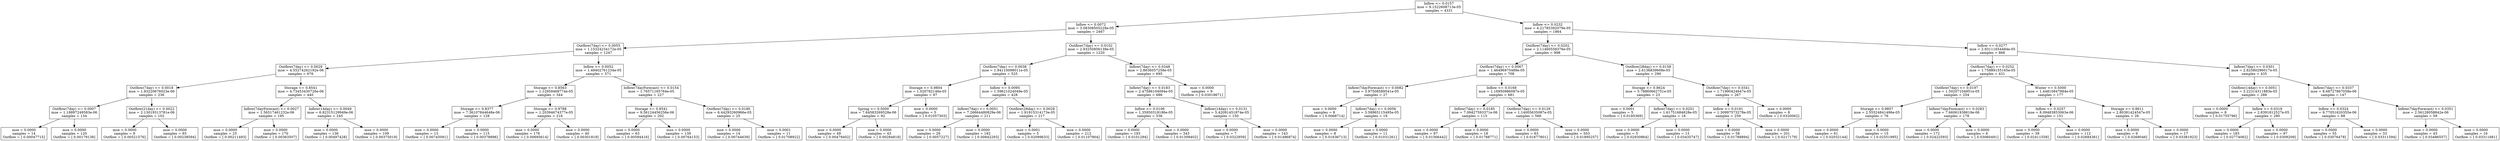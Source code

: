 digraph Tree {
0 [label="Inflow <= 0.0157\nmse = 9.1522608713e-05\nsamples = 4331", shape="box"] ;
1 [label="Inflow <= 0.0072\nmse = 3.08308505228e-05\nsamples = 2467", shape="box"] ;
0 -> 1 ;
2 [label="Outflow(7day) <= 0.0055\nmse = 1.15324234172e-05\nsamples = 1247", shape="box"] ;
1 -> 2 ;
3 [label="Outflow(7day) <= 0.0029\nmse = 4.55274262192e-06\nsamples = 676", shape="box"] ;
2 -> 3 ;
4 [label="Outflow(7day) <= 0.0018\nmse = 1.83220676023e-06\nsamples = 236", shape="box"] ;
3 -> 4 ;
5 [label="Outflow(7day) <= 0.0007\nmse = 1.18897249583e-06\nsamples = 134", shape="box"] ;
4 -> 5 ;
6 [label="mse = 0.0000\nsamples = 14\nOutflow = [ 0.00047715]", shape="box"] ;
5 -> 6 ;
7 [label="mse = 0.0000\nsamples = 120\nOutflow = [ 0.00179138]", shape="box"] ;
5 -> 7 ;
8 [label="Outflow(21day) <= 0.0022\nmse = 2.13019313781e-06\nsamples = 102", shape="box"] ;
4 -> 8 ;
9 [label="mse = 0.0000\nsamples = 9\nOutflow = [ 0.00521576]", shape="box"] ;
8 -> 9 ;
10 [label="mse = 0.0000\nsamples = 93\nOutflow = [ 0.00238594]", shape="box"] ;
8 -> 10 ;
11 [label="Storage <= 0.8541\nmse = 4.73453430726e-06\nsamples = 440", shape="box"] ;
3 -> 11 ;
12 [label="Inflow(7dayForecast) <= 0.0027\nmse = 1.56517461232e-06\nsamples = 195", shape="box"] ;
11 -> 12 ;
13 [label="mse = 0.0000\nsamples = 25\nOutflow = [ 0.00211493]", shape="box"] ;
12 -> 13 ;
14 [label="mse = 0.0000\nsamples = 170\nOutflow = [ 0.00363507]", shape="box"] ;
12 -> 14 ;
15 [label="Inflow(14day) <= 0.0049\nmse = 6.82315129949e-06\nsamples = 245", shape="box"] ;
11 -> 15 ;
16 [label="mse = 0.0000\nsamples = 136\nOutflow = [ 0.00497428]", shape="box"] ;
15 -> 16 ;
17 [label="mse = 0.0000\nsamples = 109\nOutflow = [ 0.00375019]", shape="box"] ;
15 -> 17 ;
18 [label="Inflow <= 0.0052\nmse = 1.49402761234e-05\nsamples = 571", shape="box"] ;
2 -> 18 ;
19 [label="Storage <= 0.8563\nmse = 1.12959468774e-05\nsamples = 344", shape="box"] ;
18 -> 19 ;
20 [label="Storage <= 0.8377\nmse = 7.36107844648e-06\nsamples = 128", shape="box"] ;
19 -> 20 ;
21 [label="mse = 0.0000\nsamples = 13\nOutflow = [ 0.00745091]", shape="box"] ;
20 -> 21 ;
22 [label="mse = 0.0000\nsamples = 115\nOutflow = [ 0.00378896]", shape="box"] ;
20 -> 22 ;
23 [label="Storage <= 0.9788\nmse = 1.20394674377e-05\nsamples = 216", shape="box"] ;
19 -> 23 ;
24 [label="mse = 0.0000\nsamples = 176\nOutflow = [ 0.00695614]", shape="box"] ;
23 -> 24 ;
25 [label="mse = 0.0000\nsamples = 40\nOutflow = [ 0.00301819]", shape="box"] ;
23 -> 25 ;
26 [label="Inflow(7dayForecast) <= 0.0154\nmse = 1.76571165764e-05\nsamples = 227", shape="box"] ;
18 -> 26 ;
27 [label="Storage <= 0.8541\nmse = 9.56124456256e-06\nsamples = 202", shape="box"] ;
26 -> 27 ;
28 [label="mse = 0.0000\nsamples = 63\nOutflow = [ 0.00594416]", shape="box"] ;
27 -> 28 ;
29 [label="mse = 0.0000\nsamples = 139\nOutflow = [ 0.00764153]", shape="box"] ;
27 -> 29 ;
30 [label="Outflow(7day) <= 0.0180\nmse = 6.44293260966e-05\nsamples = 25", shape="box"] ;
26 -> 30 ;
31 [label="mse = 0.0000\nsamples = 14\nOutflow = [ 0.00744639]", shape="box"] ;
30 -> 31 ;
32 [label="mse = 0.0001\nsamples = 11\nOutflow = [ 0.01708922]", shape="box"] ;
30 -> 32 ;
33 [label="Outflow(7day) <= 0.0102\nmse = 2.93250856139e-05\nsamples = 1220", shape="box"] ;
1 -> 33 ;
34 [label="Outflow(7day) <= 0.0038\nmse = 1.94110098011e-05\nsamples = 525", shape="box"] ;
33 -> 34 ;
35 [label="Storage <= 0.9804\nmse = 1.020782146e-05\nsamples = 97", shape="box"] ;
34 -> 35 ;
36 [label="Spring <= 0.5000\nmse = 7.64583269528e-06\nsamples = 92", shape="box"] ;
35 -> 36 ;
37 [label="mse = 0.0000\nsamples = 49\nOutflow = [ 0.00479402]", shape="box"] ;
36 -> 37 ;
38 [label="mse = 0.0000\nsamples = 43\nOutflow = [ 0.00284818]", shape="box"] ;
36 -> 38 ;
39 [label="mse = 0.0000\nsamples = 5\nOutflow = [ 0.01057303]", shape="box"] ;
35 -> 39 ;
40 [label="Inflow <= 0.0095\nmse = 1.59621024049e-05\nsamples = 428", shape="box"] ;
34 -> 40 ;
41 [label="Inflow(7day) <= 0.0051\nmse = 7.26664480829e-06\nsamples = 211", shape="box"] ;
40 -> 41 ;
42 [label="mse = 0.0000\nsamples = 29\nOutflow = [ 0.0057227]", shape="box"] ;
41 -> 42 ;
43 [label="mse = 0.0000\nsamples = 182\nOutflow = [ 0.00842293]", shape="box"] ;
41 -> 43 ;
44 [label="Outflow(28day) <= 0.0028\nmse = 1.91915314173e-05\nsamples = 217", shape="box"] ;
40 -> 44 ;
45 [label="mse = 0.0001\nsamples = 5\nOutflow = [ 0.02099633]", shape="box"] ;
44 -> 45 ;
46 [label="mse = 0.0000\nsamples = 212\nOutflow = [ 0.01107904]", shape="box"] ;
44 -> 46 ;
47 [label="Inflow(7day) <= 0.0348\nmse = 2.8636057258e-05\nsamples = 695", shape="box"] ;
33 -> 47 ;
48 [label="Inflow(7day) <= 0.0183\nmse = 2.47586104094e-05\nsamples = 686", shape="box"] ;
47 -> 48 ;
49 [label="Inflow <= 0.0106\nmse = 1.35950318186e-05\nsamples = 536", shape="box"] ;
48 -> 49 ;
50 [label="mse = 0.0000\nsamples = 193\nOutflow = [ 0.0101294]", shape="box"] ;
49 -> 50 ;
51 [label="mse = 0.0000\nsamples = 343\nOutflow = [ 0.01309402]", shape="box"] ;
49 -> 51 ;
52 [label="Inflow(14day) <= 0.0131\nmse = 5.42091451874e-05\nsamples = 150", shape="box"] ;
48 -> 52 ;
53 [label="mse = 0.0000\nsamples = 7\nOutflow = [ 0.0322959]", shape="box"] ;
52 -> 53 ;
54 [label="mse = 0.0000\nsamples = 143\nOutflow = [ 0.01486874]", shape="box"] ;
52 -> 54 ;
55 [label="mse = 0.0000\nsamples = 9\nOutflow = [ 0.03018671]", shape="box"] ;
47 -> 55 ;
56 [label="Inflow <= 0.0232\nmse = 4.21785392079e-05\nsamples = 1864", shape="box"] ;
0 -> 56 ;
57 [label="Outflow(7day) <= 0.0202\nmse = 2.11460558376e-05\nsamples = 998", shape="box"] ;
56 -> 57 ;
58 [label="Outflow(7day) <= 0.0067\nmse = 1.46496975489e-05\nsamples = 708", shape="box"] ;
57 -> 58 ;
59 [label="Inflow(7dayForecast) <= 0.0082\nmse = 3.97508589541e-05\nsamples = 27", shape="box"] ;
58 -> 59 ;
60 [label="mse = 0.0000\nsamples = 8\nOutflow = [ 0.0068714]", shape="box"] ;
59 -> 60 ;
61 [label="Inflow(7day) <= 0.0056\nmse = 3.58965115495e-05\nsamples = 19", shape="box"] ;
59 -> 61 ;
62 [label="mse = 0.0000\nsamples = 8\nOutflow = [ 0.01636713]", shape="box"] ;
61 -> 62 ;
63 [label="mse = 0.0000\nsamples = 11\nOutflow = [ 0.01031261]", shape="box"] ;
61 -> 63 ;
64 [label="Inflow <= 0.0168\nmse = 1.16950986087e-05\nsamples = 681", shape="box"] ;
58 -> 64 ;
65 [label="Inflow(7day) <= 0.0185\nmse = 7.09427593371e-06\nsamples = 115", shape="box"] ;
64 -> 65 ;
66 [label="mse = 0.0000\nsamples = 97\nOutflow = [ 0.01566442]", shape="box"] ;
65 -> 66 ;
67 [label="mse = 0.0000\nsamples = 18\nOutflow = [ 0.01788771]", shape="box"] ;
65 -> 67 ;
68 [label="Outflow(7day) <= 0.0129\nmse = 1.14005635087e-05\nsamples = 566", shape="box"] ;
64 -> 68 ;
69 [label="mse = 0.0000\nsamples = 63\nOutflow = [ 0.01677801]", shape="box"] ;
68 -> 69 ;
70 [label="mse = 0.0000\nsamples = 503\nOutflow = [ 0.01895257]", shape="box"] ;
68 -> 70 ;
71 [label="Outflow(28day) <= 0.0158\nmse = 2.6136839608e-05\nsamples = 290", shape="box"] ;
57 -> 71 ;
72 [label="Storage <= 0.8624\nmse = 5.78860662751e-05\nsamples = 23", shape="box"] ;
71 -> 72 ;
73 [label="mse = 0.0001\nsamples = 5\nOutflow = [ 0.0195369]", shape="box"] ;
72 -> 73 ;
74 [label="Inflow(7day) <= 0.0251\nmse = 1.61751684628e-05\nsamples = 18", shape="box"] ;
72 -> 74 ;
75 [label="mse = 0.0000\nsamples = 5\nOutflow = [ 0.02930864]", shape="box"] ;
74 -> 75 ;
76 [label="mse = 0.0000\nsamples = 13\nOutflow = [ 0.03435747]", shape="box"] ;
74 -> 76 ;
77 [label="Outflow(7day) <= 0.0341\nmse = 1.71990424647e-05\nsamples = 267", shape="box"] ;
71 -> 77 ;
78 [label="Inflow <= 0.0191\nmse = 1.30997573278e-05\nsamples = 259", shape="box"] ;
77 -> 78 ;
79 [label="mse = 0.0000\nsamples = 58\nOutflow = [ 0.01788894]", shape="box"] ;
78 -> 79 ;
80 [label="mse = 0.0000\nsamples = 201\nOutflow = [ 0.0217179]", shape="box"] ;
78 -> 80 ;
81 [label="mse = 0.0000\nsamples = 8\nOutflow = [ 0.0320062]", shape="box"] ;
77 -> 81 ;
82 [label="Inflow <= 0.0277\nmse = 2.93111654484e-05\nsamples = 866", shape="box"] ;
56 -> 82 ;
83 [label="Outflow(7day) <= 0.0252\nmse = 1.75889155165e-05\nsamples = 431", shape="box"] ;
82 -> 83 ;
84 [label="Outflow(7day) <= 0.0197\nmse = 1.50207104951e-05\nsamples = 254", shape="box"] ;
83 -> 84 ;
85 [label="Storage <= 0.9857\nmse = 2.55524841496e-05\nsamples = 76", shape="box"] ;
84 -> 85 ;
86 [label="mse = 0.0000\nsamples = 61\nOutflow = [ 0.02032144]", shape="box"] ;
85 -> 86 ;
87 [label="mse = 0.0000\nsamples = 15\nOutflow = [ 0.02551995]", shape="box"] ;
85 -> 87 ;
88 [label="Inflow(7dayForecast) <= 0.0283\nmse = 7.66061938619e-06\nsamples = 178", shape="box"] ;
84 -> 88 ;
89 [label="mse = 0.0000\nsamples = 172\nOutflow = [ 0.02422593]", shape="box"] ;
88 -> 89 ;
90 [label="mse = 0.0000\nsamples = 6\nOutflow = [ 0.03060491]", shape="box"] ;
88 -> 90 ;
91 [label="Winter <= 0.5000\nmse = 1.44810847884e-05\nsamples = 177", shape="box"] ;
83 -> 91 ;
92 [label="Inflow <= 0.0257\nmse = 8.09483853063e-06\nsamples = 151", shape="box"] ;
91 -> 92 ;
93 [label="mse = 0.0000\nsamples = 39\nOutflow = [ 0.02411558]", shape="box"] ;
92 -> 93 ;
94 [label="mse = 0.0000\nsamples = 112\nOutflow = [ 0.02684361]", shape="box"] ;
92 -> 94 ;
95 [label="Storage <= 0.8611\nmse = 2.80381424547e-05\nsamples = 26", shape="box"] ;
91 -> 95 ;
96 [label="mse = 0.0000\nsamples = 9\nOutflow = [ 0.0268046]", shape="box"] ;
95 -> 96 ;
97 [label="mse = 0.0000\nsamples = 17\nOutflow = [ 0.03381923]", shape="box"] ;
95 -> 97 ;
98 [label="Inflow(7day) <= 0.0301\nmse = 2.82580296017e-05\nsamples = 435", shape="box"] ;
82 -> 98 ;
99 [label="Outflow(14day) <= 0.0051\nmse = 3.22314311883e-05\nsamples = 288", shape="box"] ;
98 -> 99 ;
100 [label="mse = 0.0000\nsamples = 8\nOutflow = [ 0.01755796]", shape="box"] ;
99 -> 100 ;
101 [label="Inflow <= 0.0319\nmse = 2.8391812527e-05\nsamples = 280", shape="box"] ;
99 -> 101 ;
102 [label="mse = 0.0000\nsamples = 183\nOutflow = [ 0.02774062]", shape="box"] ;
101 -> 102 ;
103 [label="mse = 0.0000\nsamples = 97\nOutflow = [ 0.0309209]", shape="box"] ;
101 -> 103 ;
104 [label="Inflow(7day) <= 0.0337\nmse = 8.68727867058e-06\nsamples = 147", shape="box"] ;
98 -> 104 ;
105 [label="Inflow <= 0.0324\nmse = 9.77051620355e-06\nsamples = 88", shape="box"] ;
104 -> 105 ;
106 [label="mse = 0.0000\nsamples = 55\nOutflow = [ 0.03076478]", shape="box"] ;
105 -> 106 ;
107 [label="mse = 0.0000\nsamples = 33\nOutflow = [ 0.03311594]", shape="box"] ;
105 -> 107 ;
108 [label="Inflow(7dayForecast) <= 0.0351\nmse = 2.56128058842e-06\nsamples = 59", shape="box"] ;
104 -> 108 ;
109 [label="mse = 0.0000\nsamples = 43\nOutflow = [ 0.03486557]", shape="box"] ;
108 -> 109 ;
110 [label="mse = 0.0000\nsamples = 16\nOutflow = [ 0.03311681]", shape="box"] ;
108 -> 110 ;
}